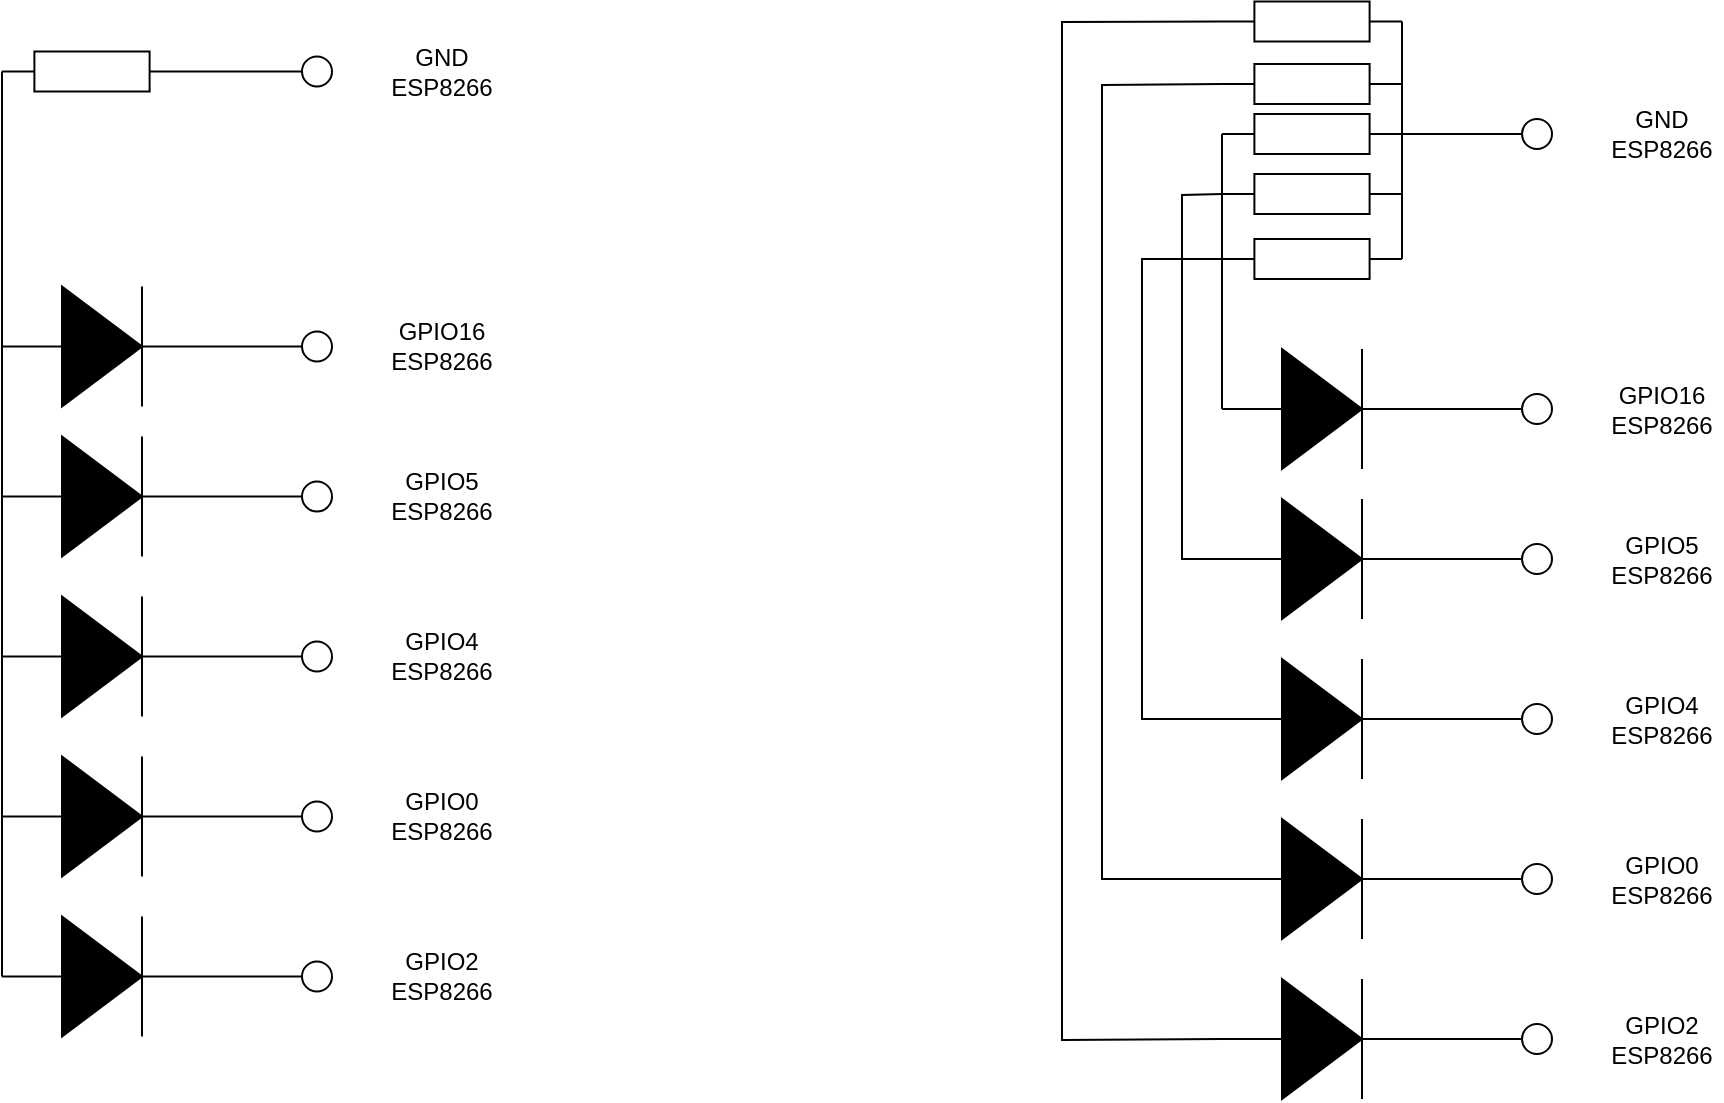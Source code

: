 <mxfile version="15.9.1" type="github">
  <diagram name="Page-1" id="7e0a89b8-554c-2b80-1dc8-d5c74ca68de4">
    <mxGraphModel dx="1426" dy="921" grid="1" gridSize="10" guides="1" tooltips="1" connect="1" arrows="1" fold="1" page="1" pageScale="1" pageWidth="1100" pageHeight="850" background="none" math="0" shadow="0">
      <root>
        <mxCell id="0" />
        <mxCell id="1" parent="0" />
        <mxCell id="QarRgX-WC281lnmm7hLO-8" value="" style="verticalLabelPosition=bottom;shadow=0;dashed=0;align=center;html=1;verticalAlign=top;strokeWidth=1;shape=ellipse;perimeter=ellipsePerimeter;" vertex="1" parent="1">
          <mxGeometry x="310" y="146.25" width="15" height="15" as="geometry" />
        </mxCell>
        <mxCell id="QarRgX-WC281lnmm7hLO-9" value="" style="verticalLabelPosition=bottom;shadow=0;dashed=0;align=center;html=1;verticalAlign=top;strokeWidth=1;shape=ellipse;perimeter=ellipsePerimeter;" vertex="1" parent="1">
          <mxGeometry x="310" y="283.75" width="15" height="15" as="geometry" />
        </mxCell>
        <mxCell id="QarRgX-WC281lnmm7hLO-15" value="GPIO16 ESP8266" style="text;html=1;strokeColor=none;fillColor=none;align=center;verticalAlign=middle;whiteSpace=wrap;rounded=0;" vertex="1" parent="1">
          <mxGeometry x="350" y="276.25" width="60" height="30" as="geometry" />
        </mxCell>
        <mxCell id="QarRgX-WC281lnmm7hLO-16" value="GND ESP8266" style="text;html=1;strokeColor=none;fillColor=none;align=center;verticalAlign=middle;whiteSpace=wrap;rounded=0;" vertex="1" parent="1">
          <mxGeometry x="350" y="138.75" width="60" height="30" as="geometry" />
        </mxCell>
        <mxCell id="QarRgX-WC281lnmm7hLO-20" value="" style="pointerEvents=1;verticalLabelPosition=bottom;shadow=0;dashed=0;align=center;html=1;verticalAlign=top;shape=mxgraph.electrical.resistors.resistor_1;" vertex="1" parent="1">
          <mxGeometry x="160" y="143.75" width="90" height="20" as="geometry" />
        </mxCell>
        <mxCell id="QarRgX-WC281lnmm7hLO-22" value="" style="endArrow=none;html=1;rounded=0;exitX=1;exitY=0.5;exitDx=0;exitDy=0;exitPerimeter=0;entryX=0;entryY=0.5;entryDx=0;entryDy=0;" edge="1" parent="1" source="QarRgX-WC281lnmm7hLO-25" target="QarRgX-WC281lnmm7hLO-9">
          <mxGeometry width="50" height="50" relative="1" as="geometry">
            <mxPoint x="360" y="456.25" as="sourcePoint" />
            <mxPoint x="410" y="406.25" as="targetPoint" />
          </mxGeometry>
        </mxCell>
        <mxCell id="QarRgX-WC281lnmm7hLO-24" value="" style="endArrow=none;html=1;rounded=0;entryX=0;entryY=0.5;entryDx=0;entryDy=0;entryPerimeter=0;exitX=0;exitY=0.5;exitDx=0;exitDy=0;exitPerimeter=0;" edge="1" parent="1" source="QarRgX-WC281lnmm7hLO-43" target="QarRgX-WC281lnmm7hLO-20">
          <mxGeometry width="50" height="50" relative="1" as="geometry">
            <mxPoint x="160" y="546.25" as="sourcePoint" />
            <mxPoint x="110" y="163.75" as="targetPoint" />
          </mxGeometry>
        </mxCell>
        <mxCell id="QarRgX-WC281lnmm7hLO-25" value="" style="pointerEvents=1;fillColor=strokeColor;verticalLabelPosition=bottom;shadow=0;dashed=0;align=center;html=1;verticalAlign=top;shape=mxgraph.electrical.diodes.diode;" vertex="1" parent="1">
          <mxGeometry x="160" y="261.25" width="100" height="60" as="geometry" />
        </mxCell>
        <mxCell id="QarRgX-WC281lnmm7hLO-32" value="" style="verticalLabelPosition=bottom;shadow=0;dashed=0;align=center;html=1;verticalAlign=top;strokeWidth=1;shape=ellipse;perimeter=ellipsePerimeter;" vertex="1" parent="1">
          <mxGeometry x="310" y="358.75" width="15" height="15" as="geometry" />
        </mxCell>
        <mxCell id="QarRgX-WC281lnmm7hLO-33" value="" style="endArrow=none;html=1;rounded=0;exitX=1;exitY=0.5;exitDx=0;exitDy=0;exitPerimeter=0;entryX=0;entryY=0.5;entryDx=0;entryDy=0;" edge="1" parent="1" source="QarRgX-WC281lnmm7hLO-34" target="QarRgX-WC281lnmm7hLO-32">
          <mxGeometry width="50" height="50" relative="1" as="geometry">
            <mxPoint x="360" y="531.25" as="sourcePoint" />
            <mxPoint x="410" y="481.25" as="targetPoint" />
          </mxGeometry>
        </mxCell>
        <mxCell id="QarRgX-WC281lnmm7hLO-34" value="" style="pointerEvents=1;fillColor=strokeColor;verticalLabelPosition=bottom;shadow=0;dashed=0;align=center;html=1;verticalAlign=top;shape=mxgraph.electrical.diodes.diode;" vertex="1" parent="1">
          <mxGeometry x="160" y="336.25" width="100" height="60" as="geometry" />
        </mxCell>
        <mxCell id="QarRgX-WC281lnmm7hLO-35" value="" style="verticalLabelPosition=bottom;shadow=0;dashed=0;align=center;html=1;verticalAlign=top;strokeWidth=1;shape=ellipse;perimeter=ellipsePerimeter;" vertex="1" parent="1">
          <mxGeometry x="310" y="438.75" width="15" height="15" as="geometry" />
        </mxCell>
        <mxCell id="QarRgX-WC281lnmm7hLO-36" value="" style="endArrow=none;html=1;rounded=0;exitX=1;exitY=0.5;exitDx=0;exitDy=0;exitPerimeter=0;entryX=0;entryY=0.5;entryDx=0;entryDy=0;" edge="1" parent="1" source="QarRgX-WC281lnmm7hLO-37" target="QarRgX-WC281lnmm7hLO-35">
          <mxGeometry width="50" height="50" relative="1" as="geometry">
            <mxPoint x="360" y="611.25" as="sourcePoint" />
            <mxPoint x="410" y="561.25" as="targetPoint" />
          </mxGeometry>
        </mxCell>
        <mxCell id="QarRgX-WC281lnmm7hLO-37" value="" style="pointerEvents=1;fillColor=strokeColor;verticalLabelPosition=bottom;shadow=0;dashed=0;align=center;html=1;verticalAlign=top;shape=mxgraph.electrical.diodes.diode;" vertex="1" parent="1">
          <mxGeometry x="160" y="416.25" width="100" height="60" as="geometry" />
        </mxCell>
        <mxCell id="QarRgX-WC281lnmm7hLO-38" value="" style="verticalLabelPosition=bottom;shadow=0;dashed=0;align=center;html=1;verticalAlign=top;strokeWidth=1;shape=ellipse;perimeter=ellipsePerimeter;" vertex="1" parent="1">
          <mxGeometry x="310" y="518.75" width="15" height="15" as="geometry" />
        </mxCell>
        <mxCell id="QarRgX-WC281lnmm7hLO-39" value="" style="endArrow=none;html=1;rounded=0;exitX=1;exitY=0.5;exitDx=0;exitDy=0;exitPerimeter=0;entryX=0;entryY=0.5;entryDx=0;entryDy=0;" edge="1" parent="1" source="QarRgX-WC281lnmm7hLO-40" target="QarRgX-WC281lnmm7hLO-38">
          <mxGeometry width="50" height="50" relative="1" as="geometry">
            <mxPoint x="360" y="691.25" as="sourcePoint" />
            <mxPoint x="410" y="641.25" as="targetPoint" />
          </mxGeometry>
        </mxCell>
        <mxCell id="QarRgX-WC281lnmm7hLO-40" value="" style="pointerEvents=1;fillColor=strokeColor;verticalLabelPosition=bottom;shadow=0;dashed=0;align=center;html=1;verticalAlign=top;shape=mxgraph.electrical.diodes.diode;" vertex="1" parent="1">
          <mxGeometry x="160" y="496.25" width="100" height="60" as="geometry" />
        </mxCell>
        <mxCell id="QarRgX-WC281lnmm7hLO-41" value="" style="verticalLabelPosition=bottom;shadow=0;dashed=0;align=center;html=1;verticalAlign=top;strokeWidth=1;shape=ellipse;perimeter=ellipsePerimeter;" vertex="1" parent="1">
          <mxGeometry x="310" y="598.75" width="15" height="15" as="geometry" />
        </mxCell>
        <mxCell id="QarRgX-WC281lnmm7hLO-42" value="" style="endArrow=none;html=1;rounded=0;exitX=1;exitY=0.5;exitDx=0;exitDy=0;exitPerimeter=0;entryX=0;entryY=0.5;entryDx=0;entryDy=0;" edge="1" parent="1" source="QarRgX-WC281lnmm7hLO-43" target="QarRgX-WC281lnmm7hLO-41">
          <mxGeometry width="50" height="50" relative="1" as="geometry">
            <mxPoint x="360" y="771.25" as="sourcePoint" />
            <mxPoint x="410" y="721.25" as="targetPoint" />
          </mxGeometry>
        </mxCell>
        <mxCell id="QarRgX-WC281lnmm7hLO-43" value="" style="pointerEvents=1;fillColor=strokeColor;verticalLabelPosition=bottom;shadow=0;dashed=0;align=center;html=1;verticalAlign=top;shape=mxgraph.electrical.diodes.diode;" vertex="1" parent="1">
          <mxGeometry x="160" y="576.25" width="100" height="60" as="geometry" />
        </mxCell>
        <mxCell id="QarRgX-WC281lnmm7hLO-45" value="" style="endArrow=none;html=1;rounded=0;exitX=1;exitY=0.5;exitDx=0;exitDy=0;exitPerimeter=0;entryX=0;entryY=0.5;entryDx=0;entryDy=0;" edge="1" parent="1" source="QarRgX-WC281lnmm7hLO-20" target="QarRgX-WC281lnmm7hLO-8">
          <mxGeometry width="50" height="50" relative="1" as="geometry">
            <mxPoint x="360" y="456.25" as="sourcePoint" />
            <mxPoint x="410" y="406.25" as="targetPoint" />
          </mxGeometry>
        </mxCell>
        <mxCell id="QarRgX-WC281lnmm7hLO-46" value="GPIO5 ESP8266" style="text;html=1;strokeColor=none;fillColor=none;align=center;verticalAlign=middle;whiteSpace=wrap;rounded=0;" vertex="1" parent="1">
          <mxGeometry x="350" y="351.25" width="60" height="30" as="geometry" />
        </mxCell>
        <mxCell id="QarRgX-WC281lnmm7hLO-48" value="GPIO4 ESP8266" style="text;html=1;strokeColor=none;fillColor=none;align=center;verticalAlign=middle;whiteSpace=wrap;rounded=0;" vertex="1" parent="1">
          <mxGeometry x="350" y="431.25" width="60" height="30" as="geometry" />
        </mxCell>
        <mxCell id="QarRgX-WC281lnmm7hLO-49" value="GPIO0 ESP8266" style="text;html=1;strokeColor=none;fillColor=none;align=center;verticalAlign=middle;whiteSpace=wrap;rounded=0;" vertex="1" parent="1">
          <mxGeometry x="350" y="511.25" width="60" height="30" as="geometry" />
        </mxCell>
        <mxCell id="QarRgX-WC281lnmm7hLO-51" value="GPIO2 ESP8266" style="text;html=1;strokeColor=none;fillColor=none;align=center;verticalAlign=middle;whiteSpace=wrap;rounded=0;" vertex="1" parent="1">
          <mxGeometry x="350" y="591.25" width="60" height="30" as="geometry" />
        </mxCell>
        <mxCell id="QarRgX-WC281lnmm7hLO-53" value="" style="verticalLabelPosition=bottom;shadow=0;dashed=0;align=center;html=1;verticalAlign=top;strokeWidth=1;shape=ellipse;perimeter=ellipsePerimeter;" vertex="1" parent="1">
          <mxGeometry x="920" y="177.5" width="15" height="15" as="geometry" />
        </mxCell>
        <mxCell id="QarRgX-WC281lnmm7hLO-54" value="" style="verticalLabelPosition=bottom;shadow=0;dashed=0;align=center;html=1;verticalAlign=top;strokeWidth=1;shape=ellipse;perimeter=ellipsePerimeter;" vertex="1" parent="1">
          <mxGeometry x="920" y="315" width="15" height="15" as="geometry" />
        </mxCell>
        <mxCell id="QarRgX-WC281lnmm7hLO-55" value="GPIO16 ESP8266" style="text;html=1;strokeColor=none;fillColor=none;align=center;verticalAlign=middle;whiteSpace=wrap;rounded=0;" vertex="1" parent="1">
          <mxGeometry x="960" y="307.5" width="60" height="30" as="geometry" />
        </mxCell>
        <mxCell id="QarRgX-WC281lnmm7hLO-56" value="GND ESP8266" style="text;html=1;strokeColor=none;fillColor=none;align=center;verticalAlign=middle;whiteSpace=wrap;rounded=0;" vertex="1" parent="1">
          <mxGeometry x="960" y="170" width="60" height="30" as="geometry" />
        </mxCell>
        <mxCell id="QarRgX-WC281lnmm7hLO-57" value="" style="pointerEvents=1;verticalLabelPosition=bottom;shadow=0;dashed=0;align=center;html=1;verticalAlign=top;shape=mxgraph.electrical.resistors.resistor_1;" vertex="1" parent="1">
          <mxGeometry x="770" y="175" width="90" height="20" as="geometry" />
        </mxCell>
        <mxCell id="QarRgX-WC281lnmm7hLO-58" value="" style="endArrow=none;html=1;rounded=0;exitX=1;exitY=0.5;exitDx=0;exitDy=0;exitPerimeter=0;entryX=0;entryY=0.5;entryDx=0;entryDy=0;" edge="1" parent="1" source="QarRgX-WC281lnmm7hLO-60" target="QarRgX-WC281lnmm7hLO-54">
          <mxGeometry width="50" height="50" relative="1" as="geometry">
            <mxPoint x="970" y="487.5" as="sourcePoint" />
            <mxPoint x="1020" y="437.5" as="targetPoint" />
          </mxGeometry>
        </mxCell>
        <mxCell id="QarRgX-WC281lnmm7hLO-59" value="" style="endArrow=none;html=1;rounded=0;entryX=0;entryY=0.5;entryDx=0;entryDy=0;entryPerimeter=0;exitX=0;exitY=0.5;exitDx=0;exitDy=0;exitPerimeter=0;" edge="1" parent="1" source="QarRgX-WC281lnmm7hLO-60" target="QarRgX-WC281lnmm7hLO-57">
          <mxGeometry width="50" height="50" relative="1" as="geometry">
            <mxPoint x="770" y="577.5" as="sourcePoint" />
            <mxPoint x="720" y="195" as="targetPoint" />
          </mxGeometry>
        </mxCell>
        <mxCell id="QarRgX-WC281lnmm7hLO-60" value="" style="pointerEvents=1;fillColor=strokeColor;verticalLabelPosition=bottom;shadow=0;dashed=0;align=center;html=1;verticalAlign=top;shape=mxgraph.electrical.diodes.diode;" vertex="1" parent="1">
          <mxGeometry x="770" y="292.5" width="100" height="60" as="geometry" />
        </mxCell>
        <mxCell id="QarRgX-WC281lnmm7hLO-61" value="" style="verticalLabelPosition=bottom;shadow=0;dashed=0;align=center;html=1;verticalAlign=top;strokeWidth=1;shape=ellipse;perimeter=ellipsePerimeter;" vertex="1" parent="1">
          <mxGeometry x="920" y="390" width="15" height="15" as="geometry" />
        </mxCell>
        <mxCell id="QarRgX-WC281lnmm7hLO-62" value="" style="endArrow=none;html=1;rounded=0;exitX=1;exitY=0.5;exitDx=0;exitDy=0;exitPerimeter=0;entryX=0;entryY=0.5;entryDx=0;entryDy=0;" edge="1" parent="1" source="QarRgX-WC281lnmm7hLO-63" target="QarRgX-WC281lnmm7hLO-61">
          <mxGeometry width="50" height="50" relative="1" as="geometry">
            <mxPoint x="970" y="562.5" as="sourcePoint" />
            <mxPoint x="1020" y="512.5" as="targetPoint" />
          </mxGeometry>
        </mxCell>
        <mxCell id="QarRgX-WC281lnmm7hLO-63" value="" style="pointerEvents=1;fillColor=strokeColor;verticalLabelPosition=bottom;shadow=0;dashed=0;align=center;html=1;verticalAlign=top;shape=mxgraph.electrical.diodes.diode;" vertex="1" parent="1">
          <mxGeometry x="770" y="367.5" width="100" height="60" as="geometry" />
        </mxCell>
        <mxCell id="QarRgX-WC281lnmm7hLO-64" value="" style="verticalLabelPosition=bottom;shadow=0;dashed=0;align=center;html=1;verticalAlign=top;strokeWidth=1;shape=ellipse;perimeter=ellipsePerimeter;" vertex="1" parent="1">
          <mxGeometry x="920" y="470" width="15" height="15" as="geometry" />
        </mxCell>
        <mxCell id="QarRgX-WC281lnmm7hLO-65" value="" style="endArrow=none;html=1;rounded=0;exitX=1;exitY=0.5;exitDx=0;exitDy=0;exitPerimeter=0;entryX=0;entryY=0.5;entryDx=0;entryDy=0;" edge="1" parent="1" source="QarRgX-WC281lnmm7hLO-66" target="QarRgX-WC281lnmm7hLO-64">
          <mxGeometry width="50" height="50" relative="1" as="geometry">
            <mxPoint x="970" y="642.5" as="sourcePoint" />
            <mxPoint x="1020" y="592.5" as="targetPoint" />
          </mxGeometry>
        </mxCell>
        <mxCell id="QarRgX-WC281lnmm7hLO-66" value="" style="pointerEvents=1;fillColor=strokeColor;verticalLabelPosition=bottom;shadow=0;dashed=0;align=center;html=1;verticalAlign=top;shape=mxgraph.electrical.diodes.diode;" vertex="1" parent="1">
          <mxGeometry x="770" y="447.5" width="100" height="60" as="geometry" />
        </mxCell>
        <mxCell id="QarRgX-WC281lnmm7hLO-67" value="" style="verticalLabelPosition=bottom;shadow=0;dashed=0;align=center;html=1;verticalAlign=top;strokeWidth=1;shape=ellipse;perimeter=ellipsePerimeter;" vertex="1" parent="1">
          <mxGeometry x="920" y="550" width="15" height="15" as="geometry" />
        </mxCell>
        <mxCell id="QarRgX-WC281lnmm7hLO-68" value="" style="endArrow=none;html=1;rounded=0;exitX=1;exitY=0.5;exitDx=0;exitDy=0;exitPerimeter=0;entryX=0;entryY=0.5;entryDx=0;entryDy=0;" edge="1" parent="1" source="QarRgX-WC281lnmm7hLO-69" target="QarRgX-WC281lnmm7hLO-67">
          <mxGeometry width="50" height="50" relative="1" as="geometry">
            <mxPoint x="970" y="722.5" as="sourcePoint" />
            <mxPoint x="1020" y="672.5" as="targetPoint" />
          </mxGeometry>
        </mxCell>
        <mxCell id="QarRgX-WC281lnmm7hLO-69" value="" style="pointerEvents=1;fillColor=strokeColor;verticalLabelPosition=bottom;shadow=0;dashed=0;align=center;html=1;verticalAlign=top;shape=mxgraph.electrical.diodes.diode;" vertex="1" parent="1">
          <mxGeometry x="770" y="527.5" width="100" height="60" as="geometry" />
        </mxCell>
        <mxCell id="QarRgX-WC281lnmm7hLO-70" value="" style="verticalLabelPosition=bottom;shadow=0;dashed=0;align=center;html=1;verticalAlign=top;strokeWidth=1;shape=ellipse;perimeter=ellipsePerimeter;" vertex="1" parent="1">
          <mxGeometry x="920" y="630" width="15" height="15" as="geometry" />
        </mxCell>
        <mxCell id="QarRgX-WC281lnmm7hLO-71" value="" style="endArrow=none;html=1;rounded=0;exitX=1;exitY=0.5;exitDx=0;exitDy=0;exitPerimeter=0;entryX=0;entryY=0.5;entryDx=0;entryDy=0;" edge="1" parent="1" source="QarRgX-WC281lnmm7hLO-72" target="QarRgX-WC281lnmm7hLO-70">
          <mxGeometry width="50" height="50" relative="1" as="geometry">
            <mxPoint x="970" y="802.5" as="sourcePoint" />
            <mxPoint x="1020" y="752.5" as="targetPoint" />
          </mxGeometry>
        </mxCell>
        <mxCell id="QarRgX-WC281lnmm7hLO-72" value="" style="pointerEvents=1;fillColor=strokeColor;verticalLabelPosition=bottom;shadow=0;dashed=0;align=center;html=1;verticalAlign=top;shape=mxgraph.electrical.diodes.diode;" vertex="1" parent="1">
          <mxGeometry x="770" y="607.5" width="100" height="60" as="geometry" />
        </mxCell>
        <mxCell id="QarRgX-WC281lnmm7hLO-73" value="" style="endArrow=none;html=1;rounded=0;entryX=0;entryY=0.5;entryDx=0;entryDy=0;" edge="1" parent="1" target="QarRgX-WC281lnmm7hLO-53">
          <mxGeometry width="50" height="50" relative="1" as="geometry">
            <mxPoint x="890" y="185" as="sourcePoint" />
            <mxPoint x="1020" y="437.5" as="targetPoint" />
          </mxGeometry>
        </mxCell>
        <mxCell id="QarRgX-WC281lnmm7hLO-74" value="GPIO5 ESP8266" style="text;html=1;strokeColor=none;fillColor=none;align=center;verticalAlign=middle;whiteSpace=wrap;rounded=0;" vertex="1" parent="1">
          <mxGeometry x="960" y="382.5" width="60" height="30" as="geometry" />
        </mxCell>
        <mxCell id="QarRgX-WC281lnmm7hLO-75" value="GPIO4 ESP8266" style="text;html=1;strokeColor=none;fillColor=none;align=center;verticalAlign=middle;whiteSpace=wrap;rounded=0;" vertex="1" parent="1">
          <mxGeometry x="960" y="462.5" width="60" height="30" as="geometry" />
        </mxCell>
        <mxCell id="QarRgX-WC281lnmm7hLO-76" value="GPIO0 ESP8266" style="text;html=1;strokeColor=none;fillColor=none;align=center;verticalAlign=middle;whiteSpace=wrap;rounded=0;" vertex="1" parent="1">
          <mxGeometry x="960" y="542.5" width="60" height="30" as="geometry" />
        </mxCell>
        <mxCell id="QarRgX-WC281lnmm7hLO-77" value="GPIO2 ESP8266" style="text;html=1;strokeColor=none;fillColor=none;align=center;verticalAlign=middle;whiteSpace=wrap;rounded=0;" vertex="1" parent="1">
          <mxGeometry x="960" y="622.5" width="60" height="30" as="geometry" />
        </mxCell>
        <mxCell id="QarRgX-WC281lnmm7hLO-78" value="" style="pointerEvents=1;verticalLabelPosition=bottom;shadow=0;dashed=0;align=center;html=1;verticalAlign=top;shape=mxgraph.electrical.resistors.resistor_1;" vertex="1" parent="1">
          <mxGeometry x="770" y="205" width="90" height="20" as="geometry" />
        </mxCell>
        <mxCell id="QarRgX-WC281lnmm7hLO-79" value="" style="endArrow=none;html=1;rounded=0;entryX=0;entryY=0.5;entryDx=0;entryDy=0;entryPerimeter=0;exitX=0;exitY=0.5;exitDx=0;exitDy=0;exitPerimeter=0;" edge="1" parent="1" target="QarRgX-WC281lnmm7hLO-78" source="QarRgX-WC281lnmm7hLO-63">
          <mxGeometry width="50" height="50" relative="1" as="geometry">
            <mxPoint x="780" y="352.5" as="sourcePoint" />
            <mxPoint x="730" y="225" as="targetPoint" />
            <Array as="points">
              <mxPoint x="750" y="397.5" />
              <mxPoint x="750" y="215.5" />
            </Array>
          </mxGeometry>
        </mxCell>
        <mxCell id="QarRgX-WC281lnmm7hLO-80" value="" style="pointerEvents=1;verticalLabelPosition=bottom;shadow=0;dashed=0;align=center;html=1;verticalAlign=top;shape=mxgraph.electrical.resistors.resistor_1;" vertex="1" parent="1">
          <mxGeometry x="770" y="237.5" width="90" height="20" as="geometry" />
        </mxCell>
        <mxCell id="QarRgX-WC281lnmm7hLO-81" value="" style="endArrow=none;html=1;rounded=0;entryX=0;entryY=0.5;entryDx=0;entryDy=0;entryPerimeter=0;exitX=0;exitY=0.5;exitDx=0;exitDy=0;exitPerimeter=0;" edge="1" parent="1" target="QarRgX-WC281lnmm7hLO-80" source="QarRgX-WC281lnmm7hLO-66">
          <mxGeometry width="50" height="50" relative="1" as="geometry">
            <mxPoint x="770" y="440" as="sourcePoint" />
            <mxPoint x="730" y="267.5" as="targetPoint" />
            <Array as="points">
              <mxPoint x="730" y="477.5" />
              <mxPoint x="730" y="247.5" />
            </Array>
          </mxGeometry>
        </mxCell>
        <mxCell id="QarRgX-WC281lnmm7hLO-82" value="" style="pointerEvents=1;verticalLabelPosition=bottom;shadow=0;dashed=0;align=center;html=1;verticalAlign=top;shape=mxgraph.electrical.resistors.resistor_1;" vertex="1" parent="1">
          <mxGeometry x="770" y="150" width="90" height="20" as="geometry" />
        </mxCell>
        <mxCell id="QarRgX-WC281lnmm7hLO-83" value="" style="endArrow=none;html=1;rounded=0;entryX=0;entryY=0.5;entryDx=0;entryDy=0;entryPerimeter=0;exitX=0;exitY=0.5;exitDx=0;exitDy=0;exitPerimeter=0;" edge="1" parent="1" target="QarRgX-WC281lnmm7hLO-82" source="QarRgX-WC281lnmm7hLO-69">
          <mxGeometry width="50" height="50" relative="1" as="geometry">
            <mxPoint x="770" y="390" as="sourcePoint" />
            <mxPoint x="730" y="180" as="targetPoint" />
            <Array as="points">
              <mxPoint x="710" y="557.5" />
              <mxPoint x="710" y="160.5" />
            </Array>
          </mxGeometry>
        </mxCell>
        <mxCell id="QarRgX-WC281lnmm7hLO-116" value="" style="pointerEvents=1;verticalLabelPosition=bottom;shadow=0;dashed=0;align=center;html=1;verticalAlign=top;shape=mxgraph.electrical.resistors.resistor_1;" vertex="1" parent="1">
          <mxGeometry x="770" y="118.75" width="90" height="20" as="geometry" />
        </mxCell>
        <mxCell id="QarRgX-WC281lnmm7hLO-117" value="" style="endArrow=none;html=1;rounded=0;entryX=0;entryY=0.5;entryDx=0;entryDy=0;entryPerimeter=0;exitX=0;exitY=0.5;exitDx=0;exitDy=0;exitPerimeter=0;" edge="1" parent="1" target="QarRgX-WC281lnmm7hLO-116" source="QarRgX-WC281lnmm7hLO-72">
          <mxGeometry width="50" height="50" relative="1" as="geometry">
            <mxPoint x="770" y="526.25" as="sourcePoint" />
            <mxPoint x="730" y="148.75" as="targetPoint" />
            <Array as="points">
              <mxPoint x="690" y="638" />
              <mxPoint x="690" y="129" />
            </Array>
          </mxGeometry>
        </mxCell>
        <mxCell id="QarRgX-WC281lnmm7hLO-118" value="" style="endArrow=none;html=1;rounded=0;entryX=1;entryY=0.5;entryDx=0;entryDy=0;entryPerimeter=0;exitX=1;exitY=0.5;exitDx=0;exitDy=0;exitPerimeter=0;" edge="1" parent="1" source="QarRgX-WC281lnmm7hLO-80" target="QarRgX-WC281lnmm7hLO-116">
          <mxGeometry width="50" height="50" relative="1" as="geometry">
            <mxPoint x="890" y="180" as="sourcePoint" />
            <mxPoint x="570" y="470" as="targetPoint" />
          </mxGeometry>
        </mxCell>
        <mxCell id="QarRgX-WC281lnmm7hLO-119" value="" style="endArrow=none;html=1;rounded=0;entryX=0;entryY=0.5;entryDx=0;entryDy=0;" edge="1" parent="1" target="QarRgX-WC281lnmm7hLO-53">
          <mxGeometry width="50" height="50" relative="1" as="geometry">
            <mxPoint x="860" y="185" as="sourcePoint" />
            <mxPoint x="570" y="470" as="targetPoint" />
          </mxGeometry>
        </mxCell>
      </root>
    </mxGraphModel>
  </diagram>
</mxfile>
